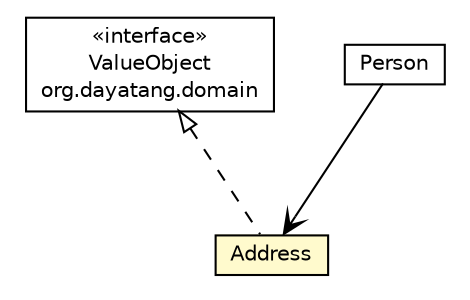 #!/usr/local/bin/dot
#
# Class diagram 
# Generated by UMLGraph version R5_6_6-8-g8d7759 (http://www.umlgraph.org/)
#

digraph G {
	edge [fontname="Helvetica",fontsize=10,labelfontname="Helvetica",labelfontsize=10];
	node [fontname="Helvetica",fontsize=10,shape=plaintext];
	nodesep=0.25;
	ranksep=0.5;
	// org.dayatang.domain.ValueObject
	c23507 [label=<<table title="org.dayatang.domain.ValueObject" border="0" cellborder="1" cellspacing="0" cellpadding="2" port="p" href="../../../dayatang/domain/ValueObject.html">
		<tr><td><table border="0" cellspacing="0" cellpadding="1">
<tr><td align="center" balign="center"> &#171;interface&#187; </td></tr>
<tr><td align="center" balign="center"> ValueObject </td></tr>
<tr><td align="center" balign="center"> org.dayatang.domain </td></tr>
		</table></td></tr>
		</table>>, URL="../../../dayatang/domain/ValueObject.html", fontname="Helvetica", fontcolor="black", fontsize=10.0];
	// org.dddlib.organisation.domain.Person
	c23745 [label=<<table title="org.dddlib.organisation.domain.Person" border="0" cellborder="1" cellspacing="0" cellpadding="2" port="p" href="./Person.html">
		<tr><td><table border="0" cellspacing="0" cellpadding="1">
<tr><td align="center" balign="center"> Person </td></tr>
		</table></td></tr>
		</table>>, URL="./Person.html", fontname="Helvetica", fontcolor="black", fontsize=10.0];
	// org.dddlib.organisation.domain.Address
	c23758 [label=<<table title="org.dddlib.organisation.domain.Address" border="0" cellborder="1" cellspacing="0" cellpadding="2" port="p" bgcolor="lemonChiffon" href="./Address.html">
		<tr><td><table border="0" cellspacing="0" cellpadding="1">
<tr><td align="center" balign="center"> Address </td></tr>
		</table></td></tr>
		</table>>, URL="./Address.html", fontname="Helvetica", fontcolor="black", fontsize=10.0];
	//org.dddlib.organisation.domain.Address implements org.dayatang.domain.ValueObject
	c23507:p -> c23758:p [dir=back,arrowtail=empty,style=dashed];
	// org.dddlib.organisation.domain.Person NAVASSOC org.dddlib.organisation.domain.Address
	c23745:p -> c23758:p [taillabel="", label=" "headlabel="", fontname="Helvetica", fontcolor="black", fontsize=10.0, color="black", arrowhead=open];
}

